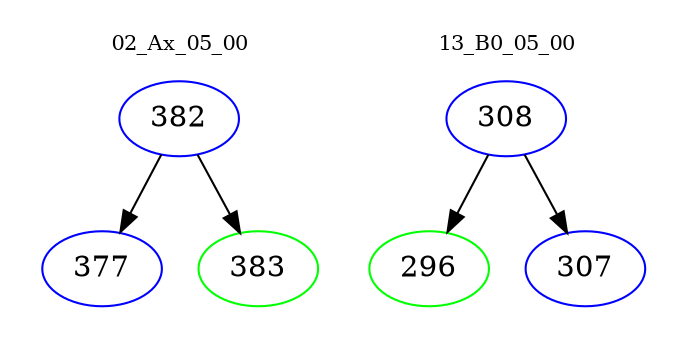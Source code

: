 digraph{
subgraph cluster_0 {
color = white
label = "02_Ax_05_00";
fontsize=10;
T0_382 [label="382", color="blue"]
T0_382 -> T0_377 [color="black"]
T0_377 [label="377", color="blue"]
T0_382 -> T0_383 [color="black"]
T0_383 [label="383", color="green"]
}
subgraph cluster_1 {
color = white
label = "13_B0_05_00";
fontsize=10;
T1_308 [label="308", color="blue"]
T1_308 -> T1_296 [color="black"]
T1_296 [label="296", color="green"]
T1_308 -> T1_307 [color="black"]
T1_307 [label="307", color="blue"]
}
}
